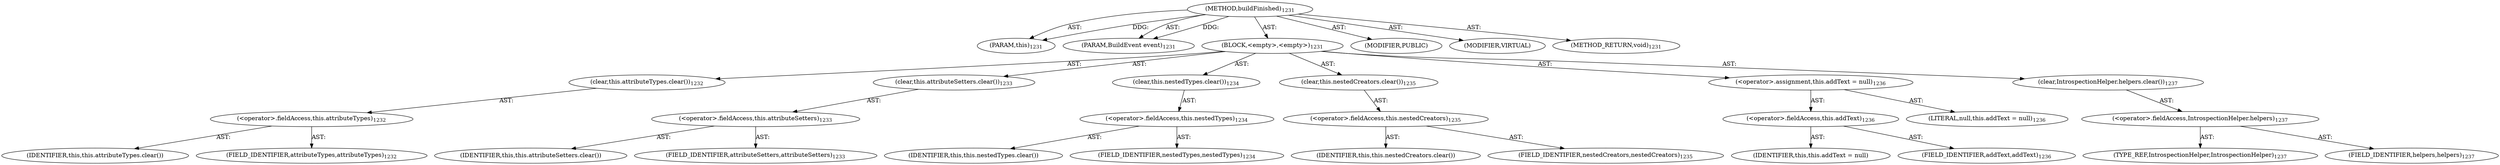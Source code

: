 digraph "buildFinished" {  
"111669149728" [label = <(METHOD,buildFinished)<SUB>1231</SUB>> ]
"115964117125" [label = <(PARAM,this)<SUB>1231</SUB>> ]
"115964117126" [label = <(PARAM,BuildEvent event)<SUB>1231</SUB>> ]
"25769803942" [label = <(BLOCK,&lt;empty&gt;,&lt;empty&gt;)<SUB>1231</SUB>> ]
"30064771721" [label = <(clear,this.attributeTypes.clear())<SUB>1232</SUB>> ]
"30064771722" [label = <(&lt;operator&gt;.fieldAccess,this.attributeTypes)<SUB>1232</SUB>> ]
"68719477366" [label = <(IDENTIFIER,this,this.attributeTypes.clear())> ]
"55834574976" [label = <(FIELD_IDENTIFIER,attributeTypes,attributeTypes)<SUB>1232</SUB>> ]
"30064771723" [label = <(clear,this.attributeSetters.clear())<SUB>1233</SUB>> ]
"30064771724" [label = <(&lt;operator&gt;.fieldAccess,this.attributeSetters)<SUB>1233</SUB>> ]
"68719477367" [label = <(IDENTIFIER,this,this.attributeSetters.clear())> ]
"55834574977" [label = <(FIELD_IDENTIFIER,attributeSetters,attributeSetters)<SUB>1233</SUB>> ]
"30064771725" [label = <(clear,this.nestedTypes.clear())<SUB>1234</SUB>> ]
"30064771726" [label = <(&lt;operator&gt;.fieldAccess,this.nestedTypes)<SUB>1234</SUB>> ]
"68719477368" [label = <(IDENTIFIER,this,this.nestedTypes.clear())> ]
"55834574978" [label = <(FIELD_IDENTIFIER,nestedTypes,nestedTypes)<SUB>1234</SUB>> ]
"30064771727" [label = <(clear,this.nestedCreators.clear())<SUB>1235</SUB>> ]
"30064771728" [label = <(&lt;operator&gt;.fieldAccess,this.nestedCreators)<SUB>1235</SUB>> ]
"68719477369" [label = <(IDENTIFIER,this,this.nestedCreators.clear())> ]
"55834574979" [label = <(FIELD_IDENTIFIER,nestedCreators,nestedCreators)<SUB>1235</SUB>> ]
"30064771729" [label = <(&lt;operator&gt;.assignment,this.addText = null)<SUB>1236</SUB>> ]
"30064771730" [label = <(&lt;operator&gt;.fieldAccess,this.addText)<SUB>1236</SUB>> ]
"68719477370" [label = <(IDENTIFIER,this,this.addText = null)> ]
"55834574980" [label = <(FIELD_IDENTIFIER,addText,addText)<SUB>1236</SUB>> ]
"90194313309" [label = <(LITERAL,null,this.addText = null)<SUB>1236</SUB>> ]
"30064771731" [label = <(clear,IntrospectionHelper.helpers.clear())<SUB>1237</SUB>> ]
"30064771732" [label = <(&lt;operator&gt;.fieldAccess,IntrospectionHelper.helpers)<SUB>1237</SUB>> ]
"180388626462" [label = <(TYPE_REF,IntrospectionHelper,IntrospectionHelper)<SUB>1237</SUB>> ]
"55834574981" [label = <(FIELD_IDENTIFIER,helpers,helpers)<SUB>1237</SUB>> ]
"133143986267" [label = <(MODIFIER,PUBLIC)> ]
"133143986268" [label = <(MODIFIER,VIRTUAL)> ]
"128849018912" [label = <(METHOD_RETURN,void)<SUB>1231</SUB>> ]
  "111669149728" -> "115964117125"  [ label = "AST: "] 
  "111669149728" -> "115964117126"  [ label = "AST: "] 
  "111669149728" -> "25769803942"  [ label = "AST: "] 
  "111669149728" -> "133143986267"  [ label = "AST: "] 
  "111669149728" -> "133143986268"  [ label = "AST: "] 
  "111669149728" -> "128849018912"  [ label = "AST: "] 
  "25769803942" -> "30064771721"  [ label = "AST: "] 
  "25769803942" -> "30064771723"  [ label = "AST: "] 
  "25769803942" -> "30064771725"  [ label = "AST: "] 
  "25769803942" -> "30064771727"  [ label = "AST: "] 
  "25769803942" -> "30064771729"  [ label = "AST: "] 
  "25769803942" -> "30064771731"  [ label = "AST: "] 
  "30064771721" -> "30064771722"  [ label = "AST: "] 
  "30064771722" -> "68719477366"  [ label = "AST: "] 
  "30064771722" -> "55834574976"  [ label = "AST: "] 
  "30064771723" -> "30064771724"  [ label = "AST: "] 
  "30064771724" -> "68719477367"  [ label = "AST: "] 
  "30064771724" -> "55834574977"  [ label = "AST: "] 
  "30064771725" -> "30064771726"  [ label = "AST: "] 
  "30064771726" -> "68719477368"  [ label = "AST: "] 
  "30064771726" -> "55834574978"  [ label = "AST: "] 
  "30064771727" -> "30064771728"  [ label = "AST: "] 
  "30064771728" -> "68719477369"  [ label = "AST: "] 
  "30064771728" -> "55834574979"  [ label = "AST: "] 
  "30064771729" -> "30064771730"  [ label = "AST: "] 
  "30064771729" -> "90194313309"  [ label = "AST: "] 
  "30064771730" -> "68719477370"  [ label = "AST: "] 
  "30064771730" -> "55834574980"  [ label = "AST: "] 
  "30064771731" -> "30064771732"  [ label = "AST: "] 
  "30064771732" -> "180388626462"  [ label = "AST: "] 
  "30064771732" -> "55834574981"  [ label = "AST: "] 
  "111669149728" -> "115964117125"  [ label = "DDG: "] 
  "111669149728" -> "115964117126"  [ label = "DDG: "] 
}
